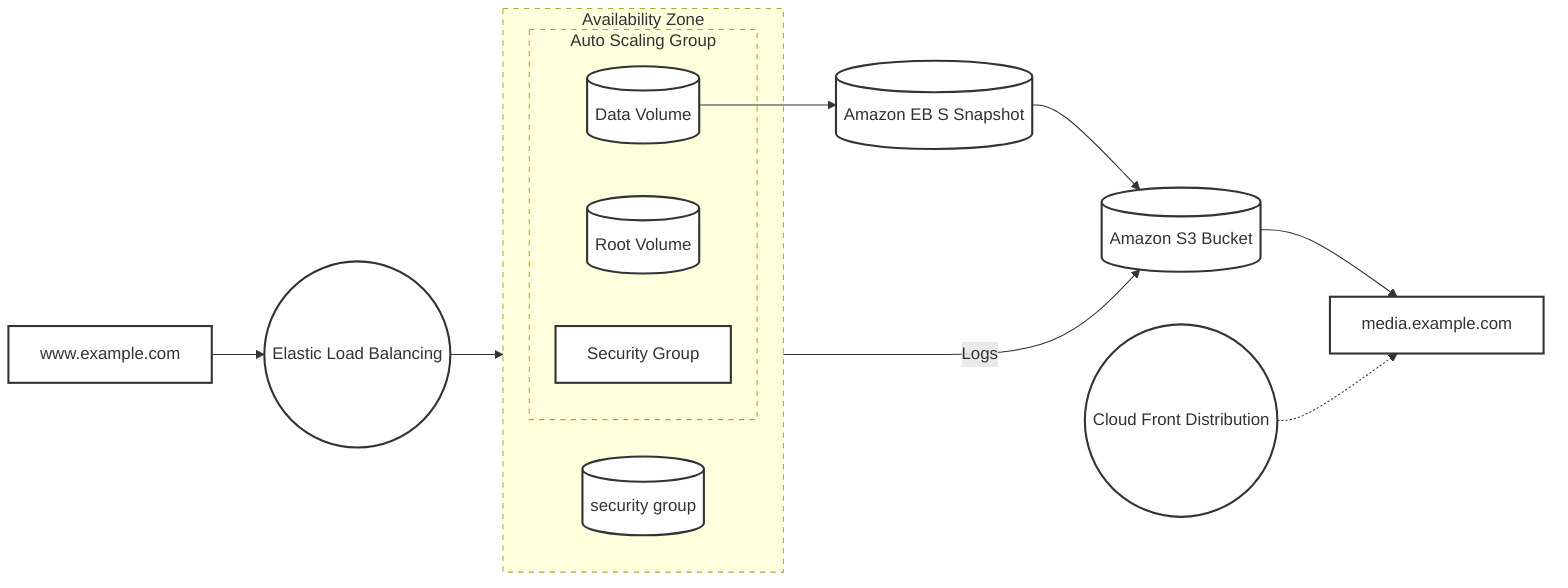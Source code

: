 graph LR
    subgraph AZ["Availability Zone"]
        subgraph ASG["Auto Scaling Group"]
            SG["Security Group"]
            RV[("Root Volume")]
            DV[("Data Volume")]
        end
        MSG[("security group")]
    end
    
    WWW["www.example.com"]
    ELB((Elastic Load Balancing))
    EBSS[(Amazon EB S Snapshot)]
    S3[(Amazon S3 Bucket)]
    CFD((Cloud Front Distribution))
    MEDIA["media.example.com"]
    
    WWW --> ELB
    ELB --> AZ
    DV --> EBSS
    EBSS --> S3
    AZ -- Logs --> S3
    S3 --> MEDIA
    CFD -.-> MEDIA
    
    classDef default fill:#fff,stroke:#333,stroke-width:2px;
    classDef az stroke-dasharray: 5 5;
    classDef asg stroke-dasharray: 5 5;
    
    class AZ az;
    class ASG asg;